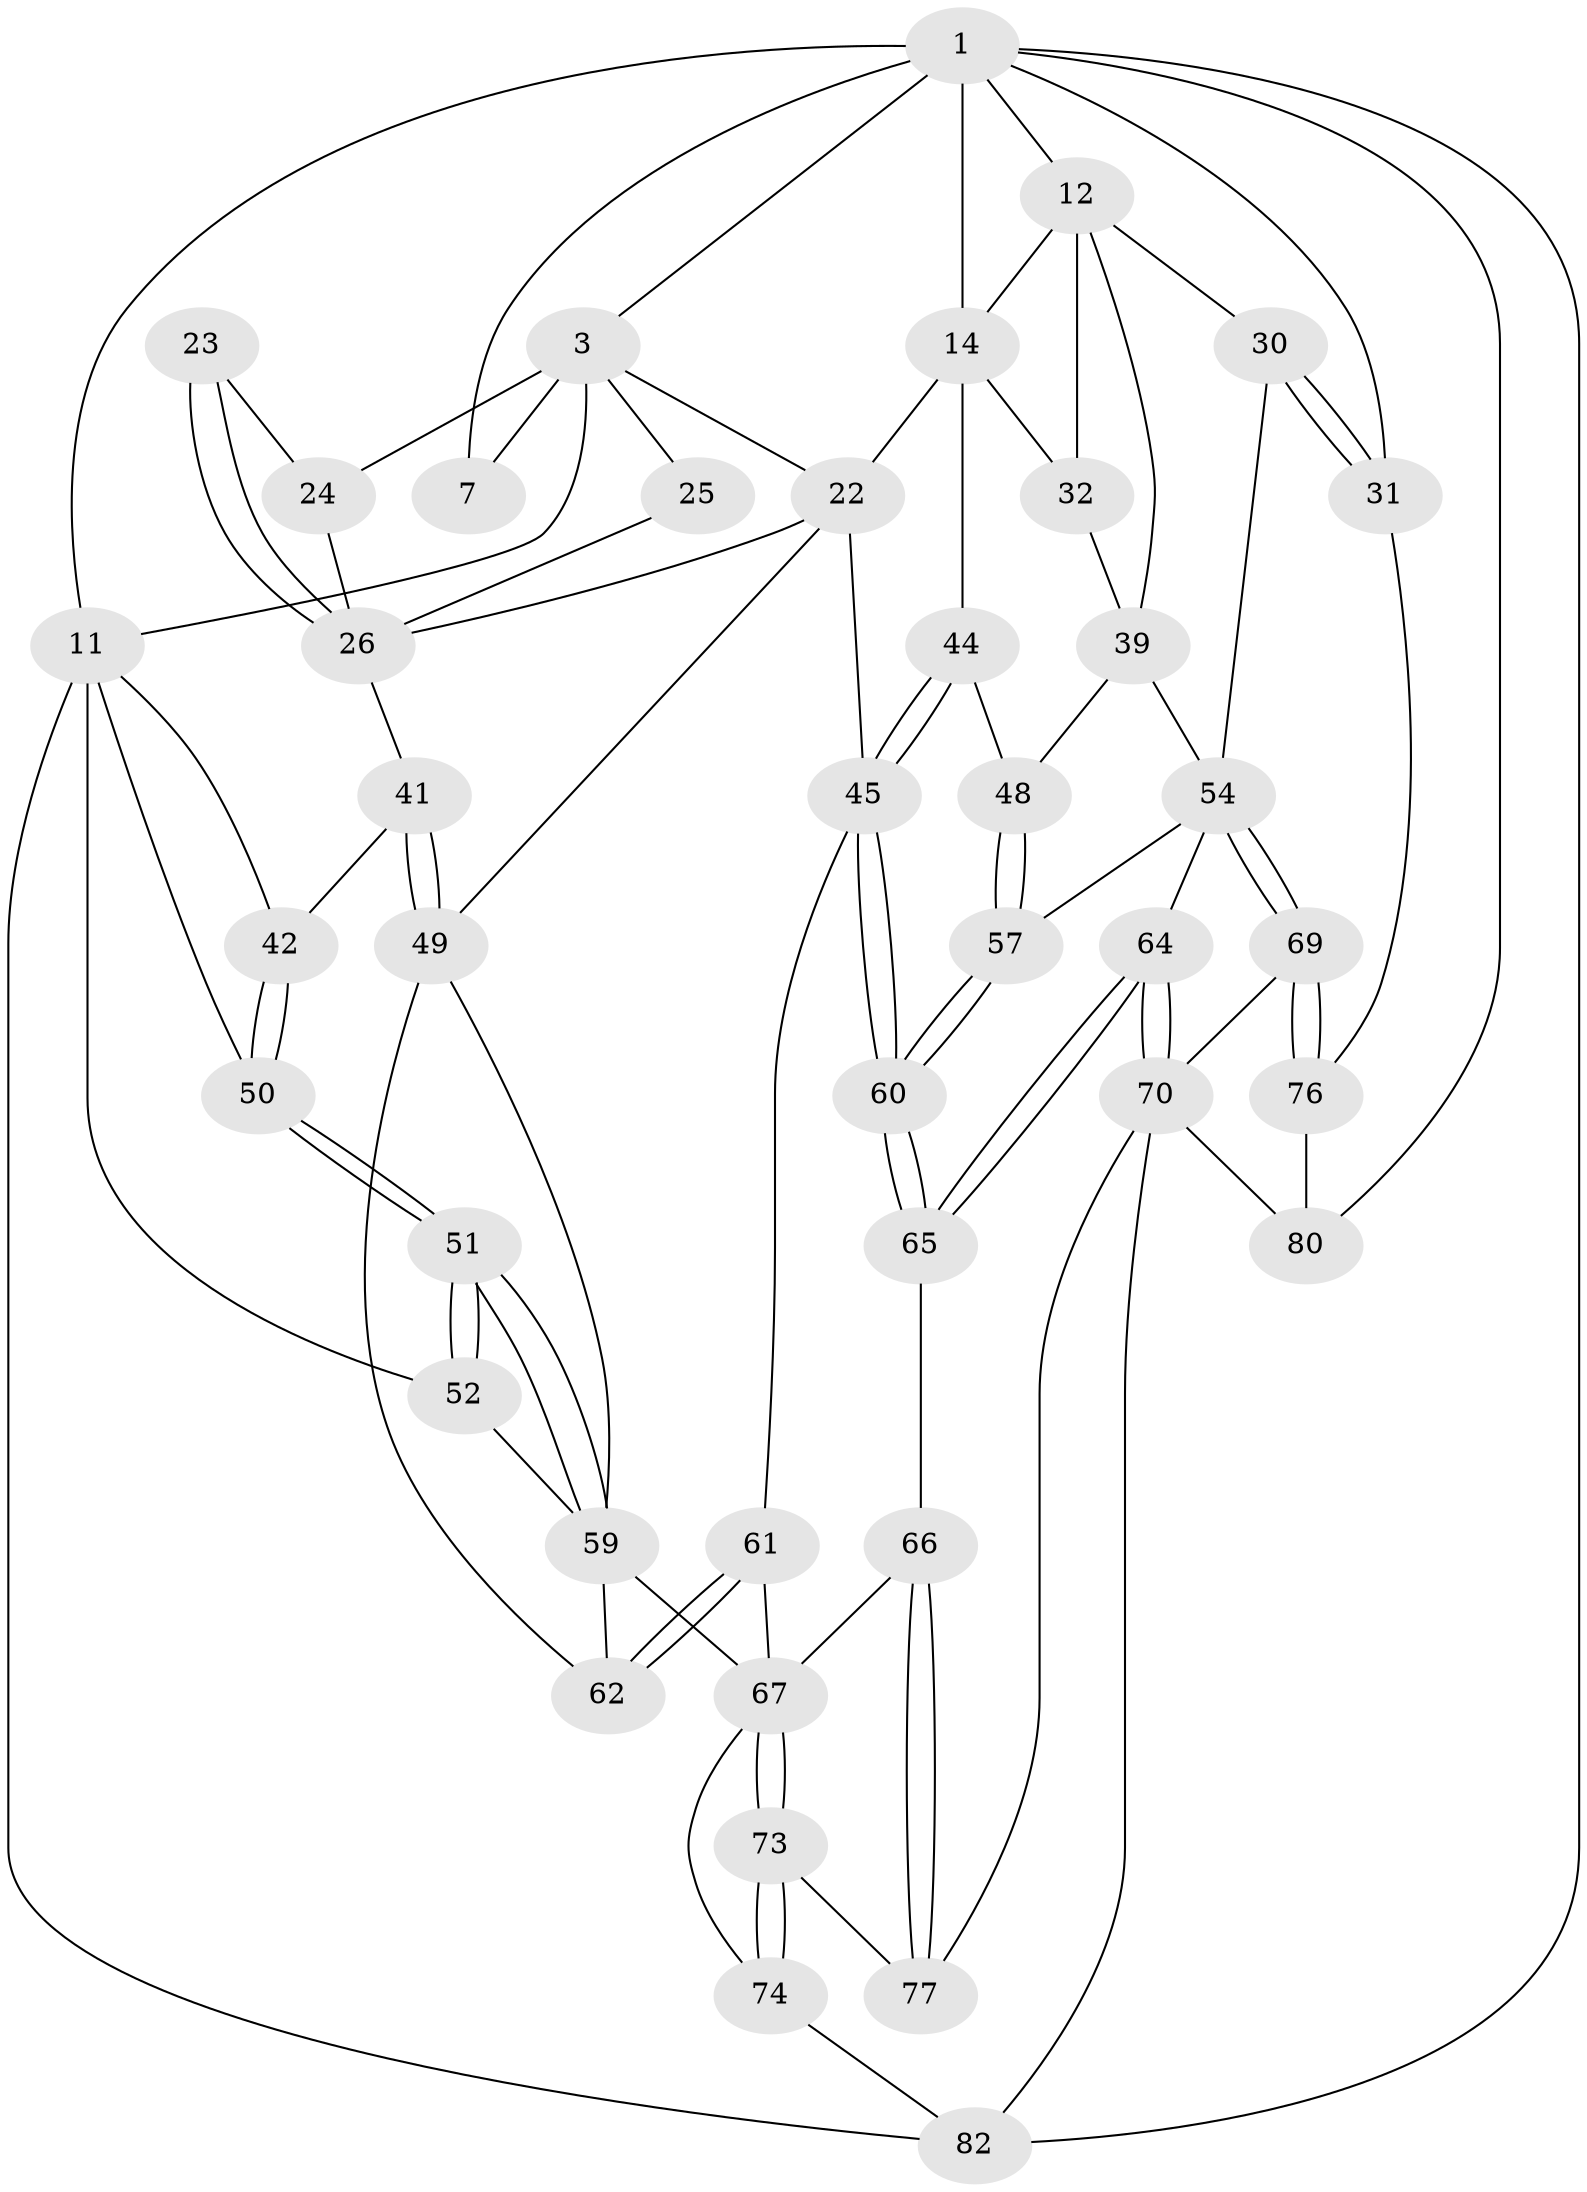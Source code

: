// original degree distribution, {3: 0.047619047619047616, 4: 0.19047619047619047, 5: 0.5476190476190477, 6: 0.21428571428571427}
// Generated by graph-tools (version 1.1) at 2025/17/03/09/25 04:17:08]
// undirected, 42 vertices, 97 edges
graph export_dot {
graph [start="1"]
  node [color=gray90,style=filled];
  1 [pos="+0.6712037898218491+0",super="+2+5"];
  3 [pos="+0.41386180389298277+0.07978110625226359",super="+4+15"];
  7 [pos="+0.6785831285724672+0.1522821304554466",super="+8"];
  11 [pos="+0+0",super="+20+53"];
  12 [pos="+0.8818868677648898+0.1572701471076712",super="+13+28"];
  14 [pos="+0.6987811700330432+0.17074790550339158",super="+21"];
  22 [pos="+0.5032302815470171+0.289122825278495",super="+37"];
  23 [pos="+0.23242323072757654+0.2192085734789847"];
  24 [pos="+0.39336733983082484+0.17730877320581667"];
  25 [pos="+0.03279291581553807+0.03107544404609885"];
  26 [pos="+0.23935423350132964+0.3408175167486086",super="+36+27"];
  30 [pos="+1+0.40381535586697354"];
  31 [pos="+1+0.40503136031518283",super="+75"];
  32 [pos="+0.7162763482116135+0.19103205678591922",super="+35+33"];
  39 [pos="+0.7531553833292305+0.38371111097458926",super="+40"];
  41 [pos="+0.1503125555542166+0.4011991882932464"];
  42 [pos="+0.13548537750348494+0.40130377104032733"];
  44 [pos="+0.5614783183553071+0.4237312850701948"];
  45 [pos="+0.46834464074371096+0.5208563590327218",super="+46"];
  48 [pos="+0.6616478577241758+0.45923703428323315"];
  49 [pos="+0.1823674209878723+0.47556999085065144",super="+58"];
  50 [pos="+0+0.5801416979626456"];
  51 [pos="+0+0.7890357107363772"];
  52 [pos="+0+0.972091406136557"];
  54 [pos="+0.8741281177108399+0.5622591526307297",super="+55"];
  57 [pos="+0.6833416856166213+0.5557897849398272"];
  59 [pos="+0.1338824937761371+0.5651625683077314",super="+63"];
  60 [pos="+0.6407652950396161+0.605316497337063"];
  61 [pos="+0.3871825758771742+0.5861913919925337"];
  62 [pos="+0.2894378277548107+0.6021325391336385"];
  64 [pos="+0.7752688301127144+0.7194985195197408"];
  65 [pos="+0.638792082839492+0.6170559381635506"];
  66 [pos="+0.6122579169580538+0.6661660117918375"];
  67 [pos="+0.499141900224434+0.652247758428611",super="+68"];
  69 [pos="+0.8835018469149635+0.7364575997486714"];
  70 [pos="+0.7752799593015517+0.7196056087619507",super="+78"];
  73 [pos="+0.5156425145275566+0.8235633342529723"];
  74 [pos="+0.4353143909631293+0.8662850934017621"];
  76 [pos="+0.9547099652575831+0.809116004010698"];
  77 [pos="+0.6045102627272859+0.7902843825526686"];
  80 [pos="+0.8117862907178826+0.8780852489855446"];
  82 [pos="+0.6308380007422767+1",super="+83"];
  1 -- 3;
  1 -- 11 [weight=3];
  1 -- 7;
  1 -- 12;
  1 -- 14;
  1 -- 80;
  1 -- 82;
  1 -- 31 [weight=2];
  3 -- 7 [weight=3];
  3 -- 22;
  3 -- 24;
  3 -- 25;
  3 -- 11;
  11 -- 42;
  11 -- 50;
  11 -- 82;
  11 -- 52;
  12 -- 32 [weight=3];
  12 -- 14;
  12 -- 30;
  12 -- 39;
  14 -- 44;
  14 -- 22;
  14 -- 32;
  22 -- 49;
  22 -- 26;
  22 -- 45;
  23 -- 24;
  23 -- 26;
  23 -- 26;
  24 -- 26;
  25 -- 26;
  26 -- 41;
  30 -- 31;
  30 -- 31;
  30 -- 54;
  31 -- 76;
  32 -- 39;
  39 -- 48;
  39 -- 54;
  41 -- 42;
  41 -- 49;
  41 -- 49;
  42 -- 50;
  42 -- 50;
  44 -- 45;
  44 -- 45;
  44 -- 48;
  45 -- 60;
  45 -- 60;
  45 -- 61;
  48 -- 57;
  48 -- 57;
  49 -- 59;
  49 -- 62;
  50 -- 51;
  50 -- 51;
  51 -- 52;
  51 -- 52;
  51 -- 59;
  51 -- 59;
  52 -- 59;
  54 -- 69;
  54 -- 69;
  54 -- 64;
  54 -- 57;
  57 -- 60;
  57 -- 60;
  59 -- 62;
  59 -- 67;
  60 -- 65;
  60 -- 65;
  61 -- 62;
  61 -- 62;
  61 -- 67;
  64 -- 65;
  64 -- 65;
  64 -- 70;
  64 -- 70;
  65 -- 66;
  66 -- 67;
  66 -- 77;
  66 -- 77;
  67 -- 73;
  67 -- 73;
  67 -- 74;
  69 -- 70;
  69 -- 76;
  69 -- 76;
  70 -- 80;
  70 -- 82;
  70 -- 77;
  73 -- 74;
  73 -- 74;
  73 -- 77;
  74 -- 82;
  76 -- 80;
}
